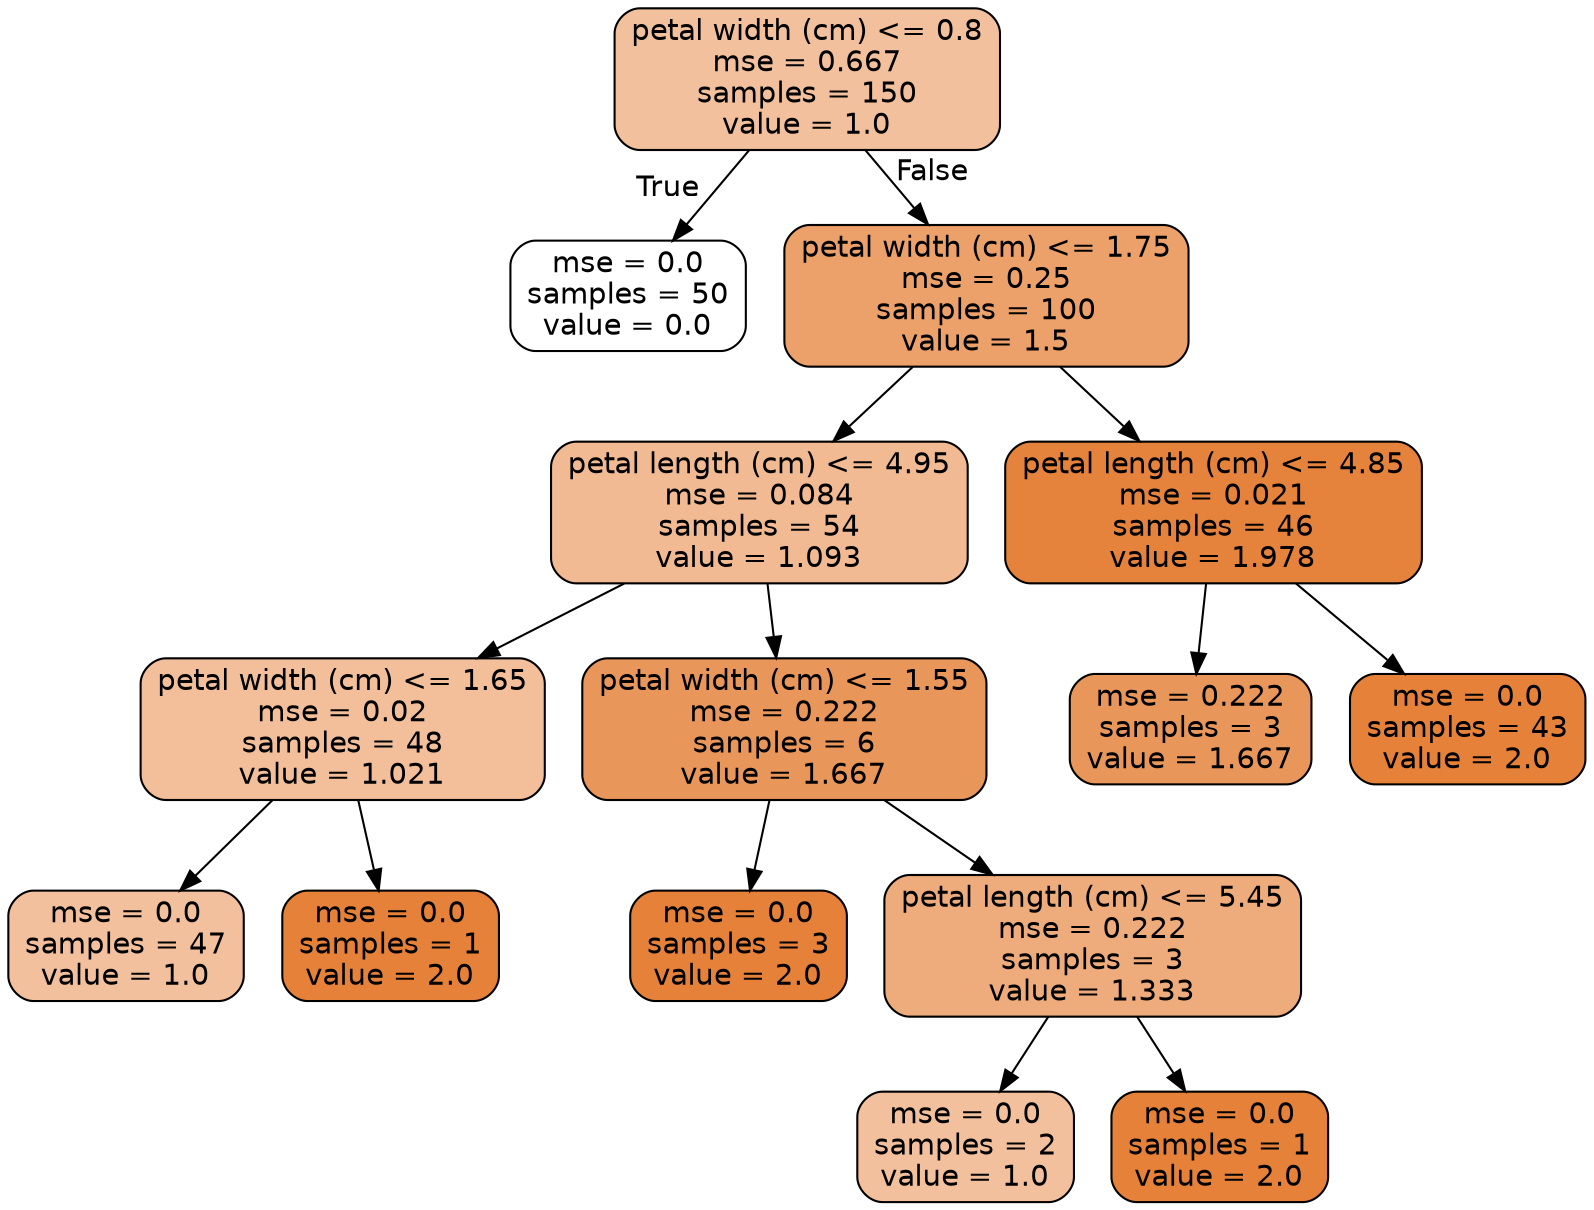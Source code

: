 digraph Tree {
node [shape=box, style="filled, rounded", color="black", fontname=helvetica] ;
edge [fontname=helvetica] ;
0 [label="petal width (cm) <= 0.8\nmse = 0.667\nsamples = 150\nvalue = 1.0", fillcolor="#f2c09c"] ;
1 [label="mse = 0.0\nsamples = 50\nvalue = 0.0", fillcolor="#ffffff"] ;
0 -> 1 [labeldistance=2.5, labelangle=45, headlabel="True"] ;
2 [label="petal width (cm) <= 1.75\nmse = 0.25\nsamples = 100\nvalue = 1.5", fillcolor="#eca06a"] ;
0 -> 2 [labeldistance=2.5, labelangle=-45, headlabel="False"] ;
3 [label="petal length (cm) <= 4.95\nmse = 0.084\nsamples = 54\nvalue = 1.093", fillcolor="#f1ba93"] ;
2 -> 3 ;
4 [label="petal width (cm) <= 1.65\nmse = 0.02\nsamples = 48\nvalue = 1.021", fillcolor="#f2bf9a"] ;
3 -> 4 ;
5 [label="mse = 0.0\nsamples = 47\nvalue = 1.0", fillcolor="#f2c09c"] ;
4 -> 5 ;
6 [label="mse = 0.0\nsamples = 1\nvalue = 2.0", fillcolor="#e58139"] ;
4 -> 6 ;
7 [label="petal width (cm) <= 1.55\nmse = 0.222\nsamples = 6\nvalue = 1.667", fillcolor="#e9965a"] ;
3 -> 7 ;
8 [label="mse = 0.0\nsamples = 3\nvalue = 2.0", fillcolor="#e58139"] ;
7 -> 8 ;
9 [label="petal length (cm) <= 5.45\nmse = 0.222\nsamples = 3\nvalue = 1.333", fillcolor="#eeab7b"] ;
7 -> 9 ;
10 [label="mse = 0.0\nsamples = 2\nvalue = 1.0", fillcolor="#f2c09c"] ;
9 -> 10 ;
11 [label="mse = 0.0\nsamples = 1\nvalue = 2.0", fillcolor="#e58139"] ;
9 -> 11 ;
12 [label="petal length (cm) <= 4.85\nmse = 0.021\nsamples = 46\nvalue = 1.978", fillcolor="#e5823b"] ;
2 -> 12 ;
13 [label="mse = 0.222\nsamples = 3\nvalue = 1.667", fillcolor="#e9965a"] ;
12 -> 13 ;
14 [label="mse = 0.0\nsamples = 43\nvalue = 2.0", fillcolor="#e58139"] ;
12 -> 14 ;
}